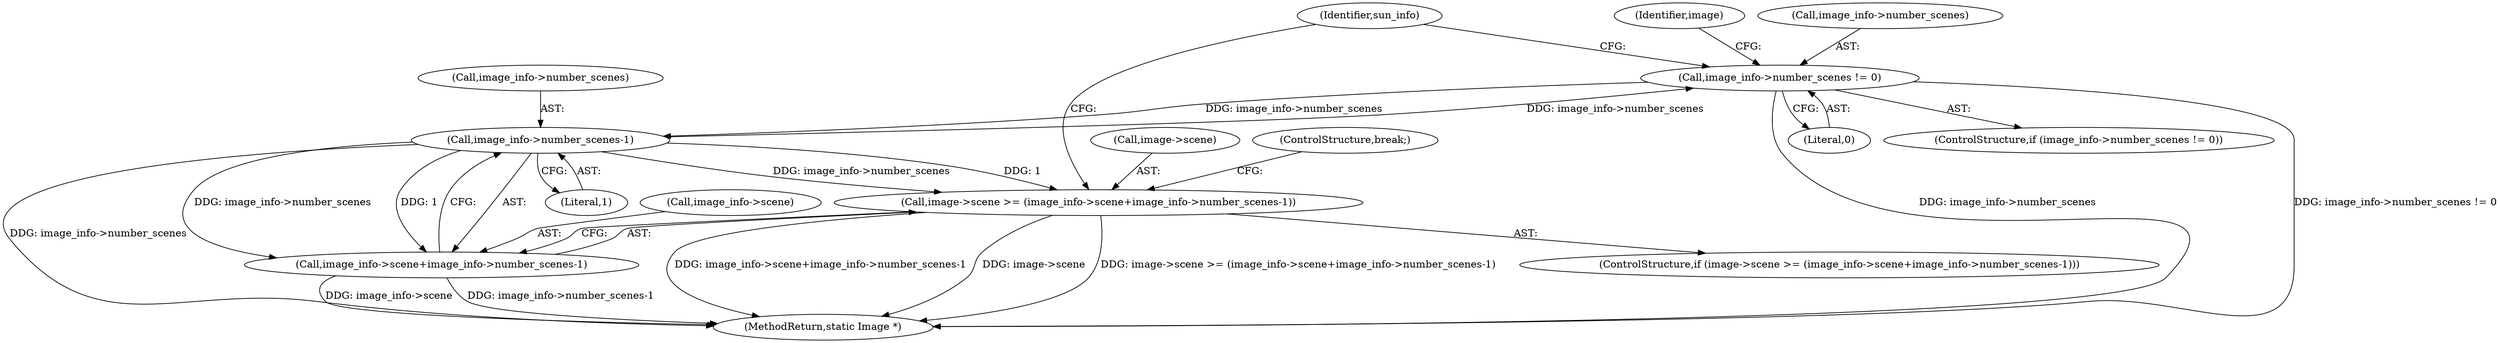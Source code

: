 digraph "0_ImageMagick_6b4aff0f117b978502ee5bcd6e753c17aec5a961@pointer" {
"1001606" [label="(Call,image_info->number_scenes != 0)"];
"1001620" [label="(Call,image_info->number_scenes-1)"];
"1001606" [label="(Call,image_info->number_scenes != 0)"];
"1001612" [label="(Call,image->scene >= (image_info->scene+image_info->number_scenes-1))"];
"1001616" [label="(Call,image_info->scene+image_info->number_scenes-1)"];
"1001607" [label="(Call,image_info->number_scenes)"];
"1001624" [label="(Literal,1)"];
"1001689" [label="(MethodReturn,static Image *)"];
"1001613" [label="(Call,image->scene)"];
"1001625" [label="(ControlStructure,break;)"];
"1001612" [label="(Call,image->scene >= (image_info->scene+image_info->number_scenes-1))"];
"1001617" [label="(Call,image_info->scene)"];
"1001620" [label="(Call,image_info->number_scenes-1)"];
"1001610" [label="(Literal,0)"];
"1001605" [label="(ControlStructure,if (image_info->number_scenes != 0))"];
"1001621" [label="(Call,image_info->number_scenes)"];
"1001611" [label="(ControlStructure,if (image->scene >= (image_info->scene+image_info->number_scenes-1)))"];
"1001606" [label="(Call,image_info->number_scenes != 0)"];
"1001614" [label="(Identifier,image)"];
"1001616" [label="(Call,image_info->scene+image_info->number_scenes-1)"];
"1001628" [label="(Identifier,sun_info)"];
"1001606" -> "1001605"  [label="AST: "];
"1001606" -> "1001610"  [label="CFG: "];
"1001607" -> "1001606"  [label="AST: "];
"1001610" -> "1001606"  [label="AST: "];
"1001614" -> "1001606"  [label="CFG: "];
"1001628" -> "1001606"  [label="CFG: "];
"1001606" -> "1001689"  [label="DDG: image_info->number_scenes"];
"1001606" -> "1001689"  [label="DDG: image_info->number_scenes != 0"];
"1001620" -> "1001606"  [label="DDG: image_info->number_scenes"];
"1001606" -> "1001620"  [label="DDG: image_info->number_scenes"];
"1001620" -> "1001616"  [label="AST: "];
"1001620" -> "1001624"  [label="CFG: "];
"1001621" -> "1001620"  [label="AST: "];
"1001624" -> "1001620"  [label="AST: "];
"1001616" -> "1001620"  [label="CFG: "];
"1001620" -> "1001689"  [label="DDG: image_info->number_scenes"];
"1001620" -> "1001612"  [label="DDG: image_info->number_scenes"];
"1001620" -> "1001612"  [label="DDG: 1"];
"1001620" -> "1001616"  [label="DDG: image_info->number_scenes"];
"1001620" -> "1001616"  [label="DDG: 1"];
"1001612" -> "1001611"  [label="AST: "];
"1001612" -> "1001616"  [label="CFG: "];
"1001613" -> "1001612"  [label="AST: "];
"1001616" -> "1001612"  [label="AST: "];
"1001625" -> "1001612"  [label="CFG: "];
"1001628" -> "1001612"  [label="CFG: "];
"1001612" -> "1001689"  [label="DDG: image->scene >= (image_info->scene+image_info->number_scenes-1)"];
"1001612" -> "1001689"  [label="DDG: image_info->scene+image_info->number_scenes-1"];
"1001612" -> "1001689"  [label="DDG: image->scene"];
"1001617" -> "1001616"  [label="AST: "];
"1001616" -> "1001689"  [label="DDG: image_info->number_scenes-1"];
"1001616" -> "1001689"  [label="DDG: image_info->scene"];
}
